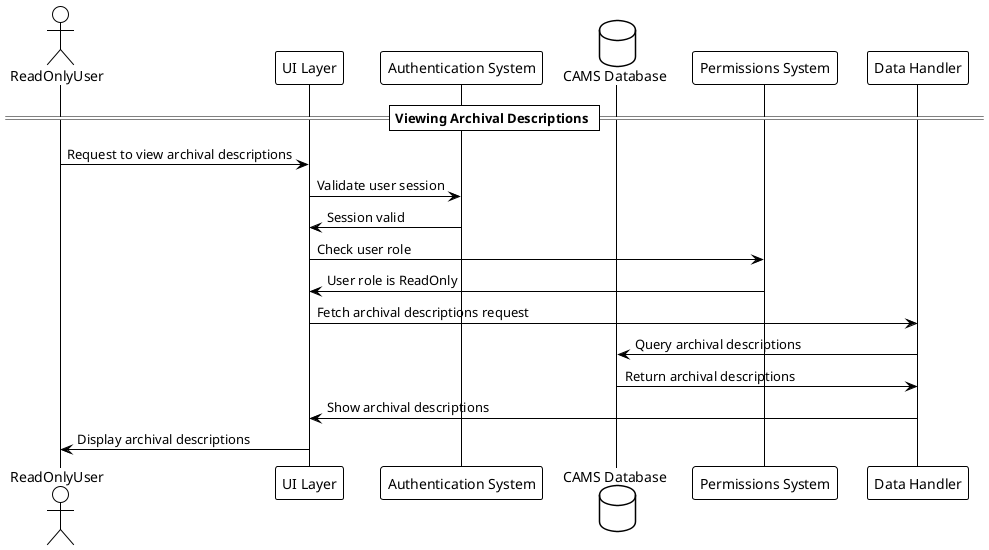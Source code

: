 @startuml
!theme plain
actor ReadOnlyUser as User
participant "UI Layer" as UI
participant "Authentication System" as Auth
database "CAMS Database" as DB
participant "Permissions System" as Permissions
participant "Data Handler" as Handler

== Viewing Archival Descriptions ==
User -> UI : Request to view archival descriptions
UI -> Auth : Validate user session
Auth -> UI : Session valid
UI -> Permissions : Check user role
Permissions -> UI : User role is ReadOnly
UI -> Handler : Fetch archival descriptions request
Handler -> DB : Query archival descriptions
DB -> Handler : Return archival descriptions
Handler -> UI : Show archival descriptions
UI -> User : Display archival descriptions

@enduml